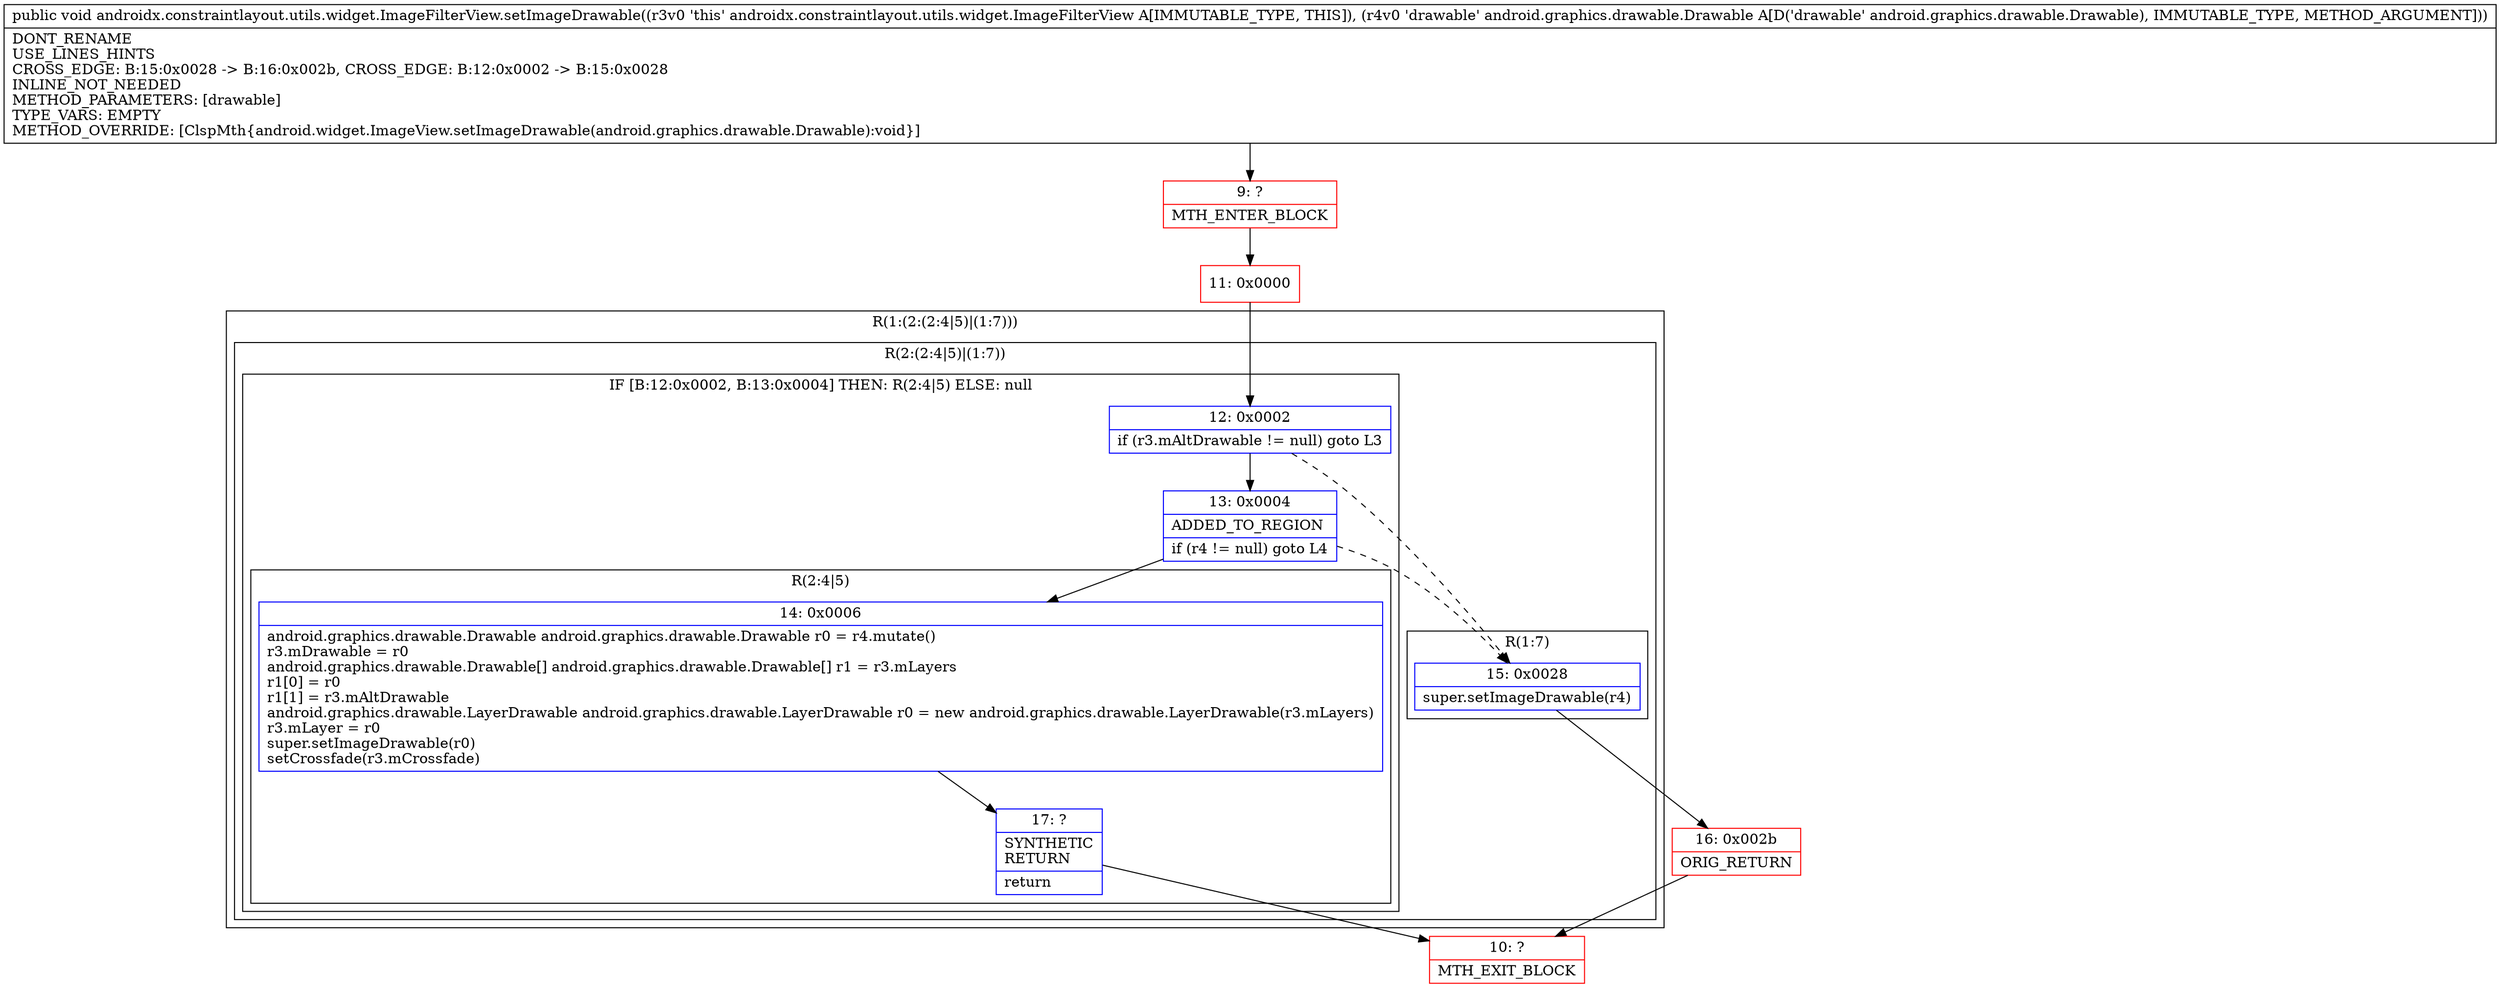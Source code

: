 digraph "CFG forandroidx.constraintlayout.utils.widget.ImageFilterView.setImageDrawable(Landroid\/graphics\/drawable\/Drawable;)V" {
subgraph cluster_Region_563834591 {
label = "R(1:(2:(2:4|5)|(1:7)))";
node [shape=record,color=blue];
subgraph cluster_Region_80635342 {
label = "R(2:(2:4|5)|(1:7))";
node [shape=record,color=blue];
subgraph cluster_IfRegion_221885536 {
label = "IF [B:12:0x0002, B:13:0x0004] THEN: R(2:4|5) ELSE: null";
node [shape=record,color=blue];
Node_12 [shape=record,label="{12\:\ 0x0002|if (r3.mAltDrawable != null) goto L3\l}"];
Node_13 [shape=record,label="{13\:\ 0x0004|ADDED_TO_REGION\l|if (r4 != null) goto L4\l}"];
subgraph cluster_Region_415156098 {
label = "R(2:4|5)";
node [shape=record,color=blue];
Node_14 [shape=record,label="{14\:\ 0x0006|android.graphics.drawable.Drawable android.graphics.drawable.Drawable r0 = r4.mutate()\lr3.mDrawable = r0\landroid.graphics.drawable.Drawable[] android.graphics.drawable.Drawable[] r1 = r3.mLayers\lr1[0] = r0\lr1[1] = r3.mAltDrawable\landroid.graphics.drawable.LayerDrawable android.graphics.drawable.LayerDrawable r0 = new android.graphics.drawable.LayerDrawable(r3.mLayers)\lr3.mLayer = r0\lsuper.setImageDrawable(r0)\lsetCrossfade(r3.mCrossfade)\l}"];
Node_17 [shape=record,label="{17\:\ ?|SYNTHETIC\lRETURN\l|return\l}"];
}
}
subgraph cluster_Region_1095732166 {
label = "R(1:7)";
node [shape=record,color=blue];
Node_15 [shape=record,label="{15\:\ 0x0028|super.setImageDrawable(r4)\l}"];
}
}
}
Node_9 [shape=record,color=red,label="{9\:\ ?|MTH_ENTER_BLOCK\l}"];
Node_11 [shape=record,color=red,label="{11\:\ 0x0000}"];
Node_10 [shape=record,color=red,label="{10\:\ ?|MTH_EXIT_BLOCK\l}"];
Node_16 [shape=record,color=red,label="{16\:\ 0x002b|ORIG_RETURN\l}"];
MethodNode[shape=record,label="{public void androidx.constraintlayout.utils.widget.ImageFilterView.setImageDrawable((r3v0 'this' androidx.constraintlayout.utils.widget.ImageFilterView A[IMMUTABLE_TYPE, THIS]), (r4v0 'drawable' android.graphics.drawable.Drawable A[D('drawable' android.graphics.drawable.Drawable), IMMUTABLE_TYPE, METHOD_ARGUMENT]))  | DONT_RENAME\lUSE_LINES_HINTS\lCROSS_EDGE: B:15:0x0028 \-\> B:16:0x002b, CROSS_EDGE: B:12:0x0002 \-\> B:15:0x0028\lINLINE_NOT_NEEDED\lMETHOD_PARAMETERS: [drawable]\lTYPE_VARS: EMPTY\lMETHOD_OVERRIDE: [ClspMth\{android.widget.ImageView.setImageDrawable(android.graphics.drawable.Drawable):void\}]\l}"];
MethodNode -> Node_9;Node_12 -> Node_13;
Node_12 -> Node_15[style=dashed];
Node_13 -> Node_14;
Node_13 -> Node_15[style=dashed];
Node_14 -> Node_17;
Node_17 -> Node_10;
Node_15 -> Node_16;
Node_9 -> Node_11;
Node_11 -> Node_12;
Node_16 -> Node_10;
}

